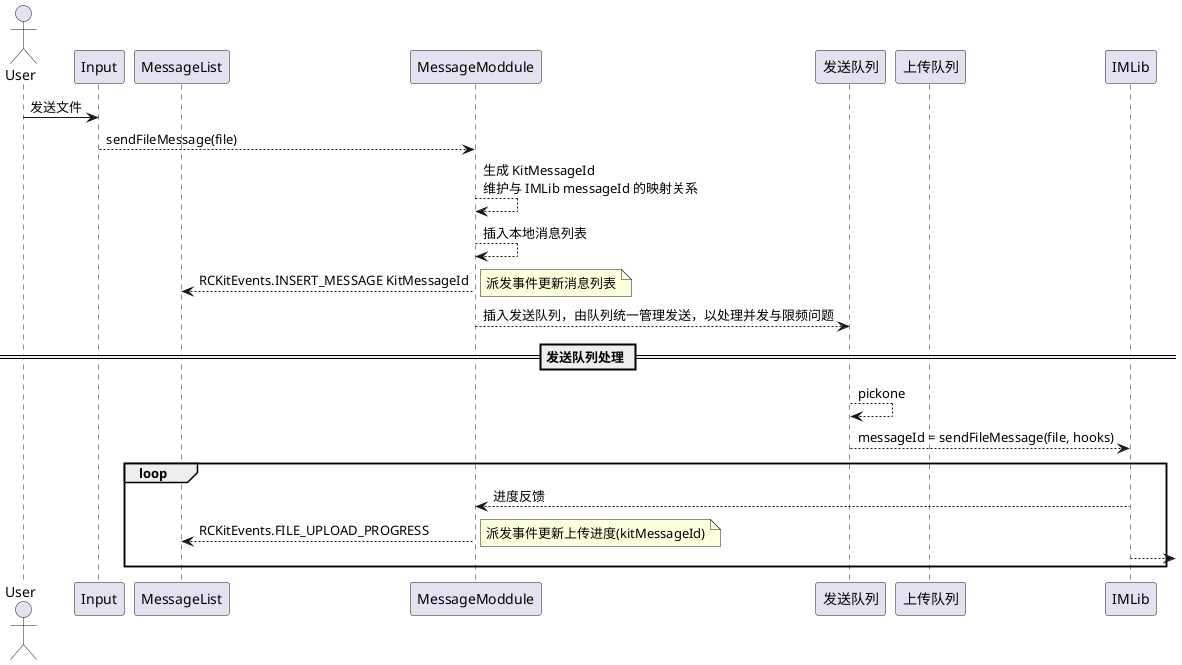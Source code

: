 @startuml msg-send

actor User
participant Input as IC
participant MessageList as MC
participant MessageModdule as MM
participant "发送队列" as MQ
participant "上传队列" as UQ
participant IMLib

User -> IC: 发送文件
IC --> MM: sendFileMessage(file)
MM --> MM: 生成 KitMessageId\n维护与 IMLib messageId 的映射关系
MM --> MM: 插入本地消息列表
MM --> MC: RCKitEvents.INSERT_MESSAGE KitMessageId
note right: 派发事件更新消息列表
MM --> MQ: 插入发送队列，由队列统一管理发送，以处理并发与限频问题
== 发送队列处理 ==
MQ --> MQ: pickone
MQ --> IMLib: messageId = sendFileMessage(file, hooks)
loop
IMLib --> MM: 进度反馈
MM --> MC: RCKitEvents.FILE_UPLOAD_PROGRESS
note right: 派发事件更新上传进度(kitMessageId)
IMLib -->

end

@enduml